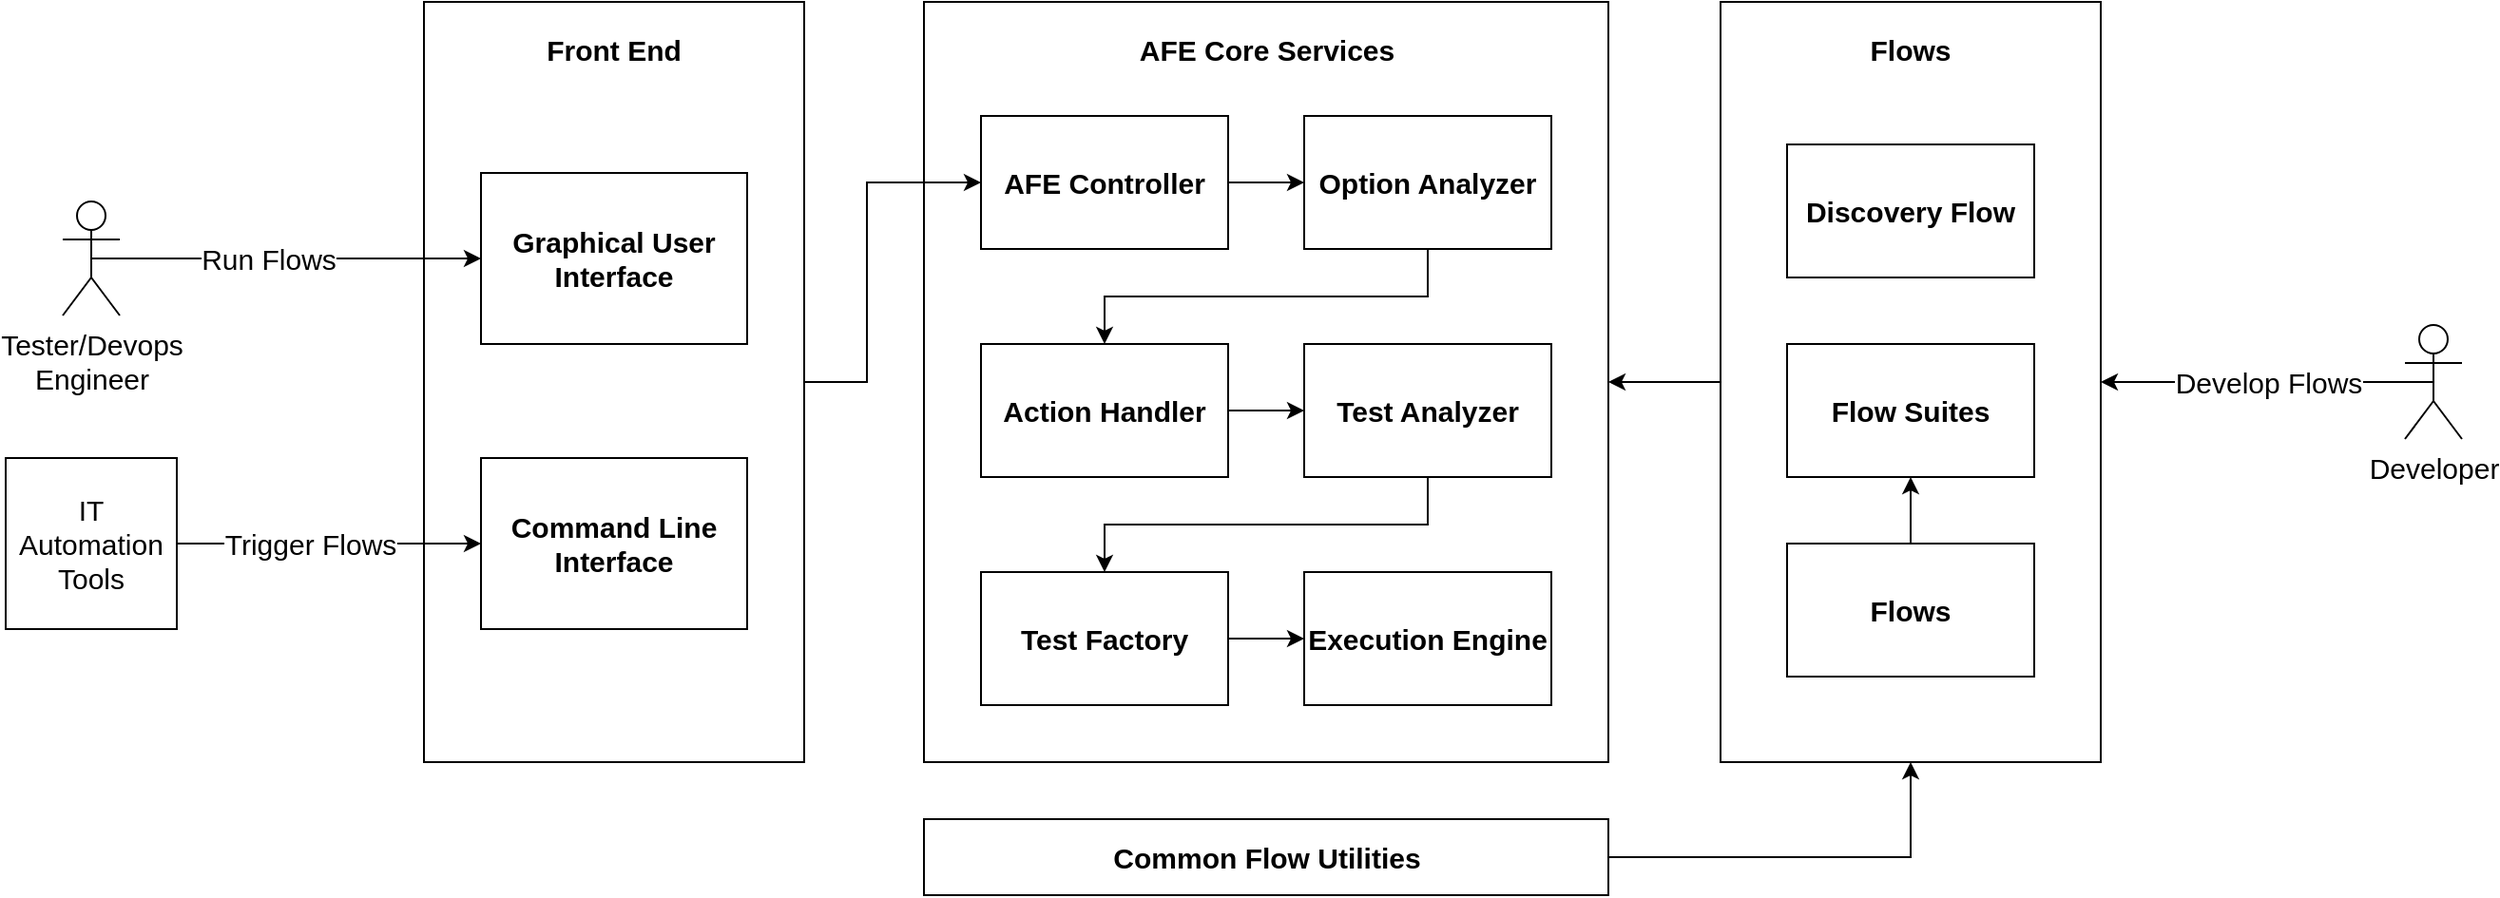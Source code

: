 <mxfile version="16.5.1" type="device"><diagram id="uB28KhnNNKsuT4atY_VE" name="Page-1"><mxGraphModel dx="1770" dy="1029" grid="1" gridSize="10" guides="1" tooltips="1" connect="1" arrows="1" fold="1" page="1" pageScale="1" pageWidth="850" pageHeight="1100" math="0" shadow="0"><root><mxCell id="0"/><mxCell id="1" parent="0"/><mxCell id="d36Ew3WUoguetmzs52Ai-3" value="" style="rounded=0;whiteSpace=wrap;html=1;" vertex="1" parent="1"><mxGeometry x="137" y="120" width="200" height="400" as="geometry"/></mxCell><mxCell id="d36Ew3WUoguetmzs52Ai-4" value="" style="rounded=0;whiteSpace=wrap;html=1;" vertex="1" parent="1"><mxGeometry x="400" y="120" width="360" height="400" as="geometry"/></mxCell><mxCell id="d36Ew3WUoguetmzs52Ai-33" style="edgeStyle=orthogonalEdgeStyle;rounded=0;orthogonalLoop=1;jettySize=auto;html=1;exitX=1;exitY=0.5;exitDx=0;exitDy=0;fontSize=15;" edge="1" parent="1" source="d36Ew3WUoguetmzs52Ai-3" target="d36Ew3WUoguetmzs52Ai-8"><mxGeometry relative="1" as="geometry"><Array as="points"><mxPoint x="370" y="320"/><mxPoint x="370" y="215"/></Array></mxGeometry></mxCell><mxCell id="d36Ew3WUoguetmzs52Ai-5" value="&lt;font style=&quot;font-size: 15px&quot;&gt;&lt;b&gt;Graphical User Interface&lt;/b&gt;&lt;/font&gt;" style="rounded=0;whiteSpace=wrap;html=1;" vertex="1" parent="1"><mxGeometry x="167" y="210" width="140" height="90" as="geometry"/></mxCell><mxCell id="d36Ew3WUoguetmzs52Ai-6" value="&lt;font style=&quot;font-size: 15px&quot;&gt;&lt;b&gt;Command Line Interface&lt;/b&gt;&lt;/font&gt;" style="rounded=0;whiteSpace=wrap;html=1;" vertex="1" parent="1"><mxGeometry x="167" y="360" width="140" height="90" as="geometry"/></mxCell><mxCell id="d36Ew3WUoguetmzs52Ai-7" value="Front End" style="text;html=1;strokeColor=none;fillColor=none;align=center;verticalAlign=middle;whiteSpace=wrap;rounded=0;fontSize=15;fontStyle=1" vertex="1" parent="1"><mxGeometry x="172" y="130" width="130" height="30" as="geometry"/></mxCell><mxCell id="d36Ew3WUoguetmzs52Ai-34" style="edgeStyle=orthogonalEdgeStyle;rounded=0;orthogonalLoop=1;jettySize=auto;html=1;exitX=1;exitY=0.5;exitDx=0;exitDy=0;entryX=0;entryY=0.5;entryDx=0;entryDy=0;fontSize=15;" edge="1" parent="1" source="d36Ew3WUoguetmzs52Ai-8" target="d36Ew3WUoguetmzs52Ai-9"><mxGeometry relative="1" as="geometry"/></mxCell><mxCell id="d36Ew3WUoguetmzs52Ai-8" value="&lt;font style=&quot;font-size: 15px&quot;&gt;&lt;b&gt;AFE Controller&lt;/b&gt;&lt;/font&gt;" style="rounded=0;whiteSpace=wrap;html=1;" vertex="1" parent="1"><mxGeometry x="430" y="180" width="130" height="70" as="geometry"/></mxCell><mxCell id="d36Ew3WUoguetmzs52Ai-35" style="edgeStyle=orthogonalEdgeStyle;rounded=0;orthogonalLoop=1;jettySize=auto;html=1;exitX=0.5;exitY=1;exitDx=0;exitDy=0;fontSize=15;" edge="1" parent="1" source="d36Ew3WUoguetmzs52Ai-9" target="d36Ew3WUoguetmzs52Ai-16"><mxGeometry relative="1" as="geometry"/></mxCell><mxCell id="d36Ew3WUoguetmzs52Ai-9" value="&lt;font style=&quot;font-size: 15px&quot;&gt;&lt;b&gt;Option Analyzer&lt;/b&gt;&lt;/font&gt;" style="rounded=0;whiteSpace=wrap;html=1;" vertex="1" parent="1"><mxGeometry x="600" y="180" width="130" height="70" as="geometry"/></mxCell><mxCell id="d36Ew3WUoguetmzs52Ai-10" value="AFE Core Services" style="text;html=1;strokeColor=none;fillColor=none;align=center;verticalAlign=middle;whiteSpace=wrap;rounded=0;fontSize=15;fontStyle=1" vertex="1" parent="1"><mxGeometry x="507.5" y="130" width="145" height="30" as="geometry"/></mxCell><mxCell id="d36Ew3WUoguetmzs52Ai-38" style="edgeStyle=orthogonalEdgeStyle;rounded=0;orthogonalLoop=1;jettySize=auto;html=1;exitX=1;exitY=0.5;exitDx=0;exitDy=0;fontSize=15;" edge="1" parent="1" source="d36Ew3WUoguetmzs52Ai-13" target="d36Ew3WUoguetmzs52Ai-14"><mxGeometry relative="1" as="geometry"/></mxCell><mxCell id="d36Ew3WUoguetmzs52Ai-13" value="&lt;font style=&quot;font-size: 15px&quot;&gt;&lt;b&gt;Test Factory&lt;/b&gt;&lt;/font&gt;" style="rounded=0;whiteSpace=wrap;html=1;" vertex="1" parent="1"><mxGeometry x="430" y="420" width="130" height="70" as="geometry"/></mxCell><mxCell id="d36Ew3WUoguetmzs52Ai-14" value="&lt;font style=&quot;font-size: 15px&quot;&gt;&lt;b&gt;Execution Engine&lt;/b&gt;&lt;/font&gt;" style="rounded=0;whiteSpace=wrap;html=1;" vertex="1" parent="1"><mxGeometry x="600" y="420" width="130" height="70" as="geometry"/></mxCell><mxCell id="d36Ew3WUoguetmzs52Ai-49" style="edgeStyle=orthogonalEdgeStyle;rounded=0;orthogonalLoop=1;jettySize=auto;html=1;exitX=1;exitY=0.5;exitDx=0;exitDy=0;entryX=0.5;entryY=1;entryDx=0;entryDy=0;fontSize=15;" edge="1" parent="1" source="d36Ew3WUoguetmzs52Ai-15" target="d36Ew3WUoguetmzs52Ai-19"><mxGeometry relative="1" as="geometry"/></mxCell><mxCell id="d36Ew3WUoguetmzs52Ai-15" value="" style="rounded=0;whiteSpace=wrap;html=1;" vertex="1" parent="1"><mxGeometry x="400" y="550" width="360" height="40" as="geometry"/></mxCell><mxCell id="d36Ew3WUoguetmzs52Ai-36" style="edgeStyle=orthogonalEdgeStyle;rounded=0;orthogonalLoop=1;jettySize=auto;html=1;exitX=1;exitY=0.5;exitDx=0;exitDy=0;fontSize=15;" edge="1" parent="1" source="d36Ew3WUoguetmzs52Ai-16" target="d36Ew3WUoguetmzs52Ai-17"><mxGeometry relative="1" as="geometry"/></mxCell><mxCell id="d36Ew3WUoguetmzs52Ai-16" value="&lt;font style=&quot;font-size: 15px&quot;&gt;&lt;b&gt;Action Handler&lt;/b&gt;&lt;/font&gt;" style="rounded=0;whiteSpace=wrap;html=1;" vertex="1" parent="1"><mxGeometry x="430" y="300" width="130" height="70" as="geometry"/></mxCell><mxCell id="d36Ew3WUoguetmzs52Ai-37" style="edgeStyle=orthogonalEdgeStyle;rounded=0;orthogonalLoop=1;jettySize=auto;html=1;exitX=0.5;exitY=1;exitDx=0;exitDy=0;fontSize=15;" edge="1" parent="1" source="d36Ew3WUoguetmzs52Ai-17" target="d36Ew3WUoguetmzs52Ai-13"><mxGeometry relative="1" as="geometry"/></mxCell><mxCell id="d36Ew3WUoguetmzs52Ai-17" value="&lt;font style=&quot;font-size: 15px&quot;&gt;&lt;b&gt;Test Analyzer&lt;/b&gt;&lt;/font&gt;" style="rounded=0;whiteSpace=wrap;html=1;" vertex="1" parent="1"><mxGeometry x="600" y="300" width="130" height="70" as="geometry"/></mxCell><mxCell id="d36Ew3WUoguetmzs52Ai-71" style="edgeStyle=orthogonalEdgeStyle;rounded=0;orthogonalLoop=1;jettySize=auto;html=1;exitX=0;exitY=0.5;exitDx=0;exitDy=0;entryX=1;entryY=0.5;entryDx=0;entryDy=0;fontSize=12;" edge="1" parent="1" source="d36Ew3WUoguetmzs52Ai-19" target="d36Ew3WUoguetmzs52Ai-4"><mxGeometry relative="1" as="geometry"/></mxCell><mxCell id="d36Ew3WUoguetmzs52Ai-19" value="" style="rounded=0;whiteSpace=wrap;html=1;" vertex="1" parent="1"><mxGeometry x="819" y="120" width="200" height="400" as="geometry"/></mxCell><mxCell id="d36Ew3WUoguetmzs52Ai-20" value="Flows" style="text;html=1;strokeColor=none;fillColor=none;align=center;verticalAlign=middle;whiteSpace=wrap;rounded=0;fontSize=15;fontStyle=1" vertex="1" parent="1"><mxGeometry x="854" y="130" width="130" height="30" as="geometry"/></mxCell><mxCell id="d36Ew3WUoguetmzs52Ai-21" value="&lt;font style=&quot;font-size: 15px&quot;&gt;&lt;b&gt;Discovery Flow&lt;/b&gt;&lt;/font&gt;" style="rounded=0;whiteSpace=wrap;html=1;" vertex="1" parent="1"><mxGeometry x="854" y="195" width="130" height="70" as="geometry"/></mxCell><mxCell id="d36Ew3WUoguetmzs52Ai-22" value="&lt;font style=&quot;font-size: 15px&quot;&gt;&lt;b&gt;Flow Suites&lt;/b&gt;&lt;/font&gt;" style="rounded=0;whiteSpace=wrap;html=1;" vertex="1" parent="1"><mxGeometry x="854" y="300" width="130" height="70" as="geometry"/></mxCell><mxCell id="d36Ew3WUoguetmzs52Ai-51" style="edgeStyle=orthogonalEdgeStyle;rounded=0;orthogonalLoop=1;jettySize=auto;html=1;exitX=0.5;exitY=0;exitDx=0;exitDy=0;entryX=0.5;entryY=1;entryDx=0;entryDy=0;fontSize=15;" edge="1" parent="1" source="d36Ew3WUoguetmzs52Ai-23" target="d36Ew3WUoguetmzs52Ai-22"><mxGeometry relative="1" as="geometry"/></mxCell><mxCell id="d36Ew3WUoguetmzs52Ai-23" value="&lt;font style=&quot;font-size: 15px&quot;&gt;&lt;b&gt;Flows&lt;/b&gt;&lt;/font&gt;" style="rounded=0;whiteSpace=wrap;html=1;" vertex="1" parent="1"><mxGeometry x="854" y="405" width="130" height="70" as="geometry"/></mxCell><mxCell id="d36Ew3WUoguetmzs52Ai-24" value="Common Flow Utilities" style="text;html=1;strokeColor=none;fillColor=none;align=center;verticalAlign=middle;whiteSpace=wrap;rounded=0;fontSize=15;fontStyle=1" vertex="1" parent="1"><mxGeometry x="497.5" y="555" width="165" height="30" as="geometry"/></mxCell><mxCell id="d36Ew3WUoguetmzs52Ai-28" value="Tester/Devops&lt;br&gt;Engineer" style="shape=umlActor;verticalLabelPosition=bottom;verticalAlign=top;html=1;outlineConnect=0;fontSize=15;" vertex="1" parent="1"><mxGeometry x="-53" y="225" width="30" height="60" as="geometry"/></mxCell><mxCell id="d36Ew3WUoguetmzs52Ai-57" value="IT Automation Tools" style="rounded=0;whiteSpace=wrap;html=1;fontSize=15;" vertex="1" parent="1"><mxGeometry x="-83" y="360" width="90" height="90" as="geometry"/></mxCell><mxCell id="d36Ew3WUoguetmzs52Ai-59" value="Developer" style="shape=umlActor;verticalLabelPosition=bottom;verticalAlign=top;html=1;outlineConnect=0;fontSize=15;" vertex="1" parent="1"><mxGeometry x="1179" y="290" width="30" height="60" as="geometry"/></mxCell><mxCell id="d36Ew3WUoguetmzs52Ai-62" value="" style="endArrow=classic;html=1;rounded=0;fontSize=15;exitX=1;exitY=0.5;exitDx=0;exitDy=0;" edge="1" parent="1" source="d36Ew3WUoguetmzs52Ai-57" target="d36Ew3WUoguetmzs52Ai-6"><mxGeometry relative="1" as="geometry"><mxPoint x="77" y="400" as="sourcePoint"/><mxPoint x="177" y="400" as="targetPoint"/></mxGeometry></mxCell><mxCell id="d36Ew3WUoguetmzs52Ai-63" value="Trigger Flows" style="edgeLabel;resizable=0;html=1;align=center;verticalAlign=middle;fontSize=15;" connectable="0" vertex="1" parent="d36Ew3WUoguetmzs52Ai-62"><mxGeometry relative="1" as="geometry"><mxPoint x="-10" as="offset"/></mxGeometry></mxCell><mxCell id="d36Ew3WUoguetmzs52Ai-64" value="" style="endArrow=classic;html=1;rounded=0;fontSize=15;exitX=0.5;exitY=0.5;exitDx=0;exitDy=0;exitPerimeter=0;" edge="1" parent="1" source="d36Ew3WUoguetmzs52Ai-28" target="d36Ew3WUoguetmzs52Ai-5"><mxGeometry relative="1" as="geometry"><mxPoint x="17" y="415" as="sourcePoint"/><mxPoint x="177" y="415" as="targetPoint"/></mxGeometry></mxCell><mxCell id="d36Ew3WUoguetmzs52Ai-65" value="Run Flows" style="edgeLabel;resizable=0;html=1;align=center;verticalAlign=middle;fontSize=15;" connectable="0" vertex="1" parent="d36Ew3WUoguetmzs52Ai-64"><mxGeometry relative="1" as="geometry"><mxPoint x="-10" as="offset"/></mxGeometry></mxCell><mxCell id="d36Ew3WUoguetmzs52Ai-68" value="" style="endArrow=classic;html=1;rounded=0;fontSize=15;exitX=0.5;exitY=0.5;exitDx=0;exitDy=0;exitPerimeter=0;entryX=1;entryY=0.5;entryDx=0;entryDy=0;" edge="1" parent="1" source="d36Ew3WUoguetmzs52Ai-59" target="d36Ew3WUoguetmzs52Ai-19"><mxGeometry relative="1" as="geometry"><mxPoint x="839" y="480" as="sourcePoint"/><mxPoint x="939" y="480" as="targetPoint"/></mxGeometry></mxCell><mxCell id="d36Ew3WUoguetmzs52Ai-69" value="Develop Flows" style="edgeLabel;resizable=0;html=1;align=center;verticalAlign=middle;fontSize=15;" connectable="0" vertex="1" parent="d36Ew3WUoguetmzs52Ai-68"><mxGeometry relative="1" as="geometry"/></mxCell></root></mxGraphModel></diagram></mxfile>